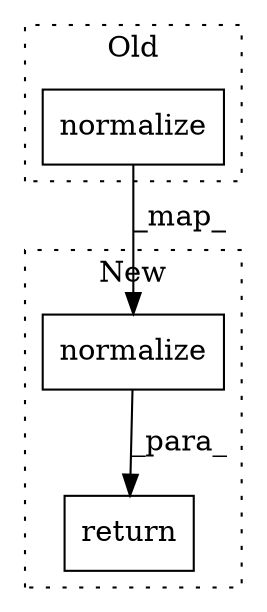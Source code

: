 digraph G {
subgraph cluster0 {
1 [label="normalize" a="32" s="2083,2106" l="10,1" shape="box"];
label = "Old";
style="dotted";
}
subgraph cluster1 {
2 [label="normalize" a="32" s="2173,2196" l="10,1" shape="box"];
3 [label="return" a="41" s="2386" l="7" shape="box"];
label = "New";
style="dotted";
}
1 -> 2 [label="_map_"];
2 -> 3 [label="_para_"];
}